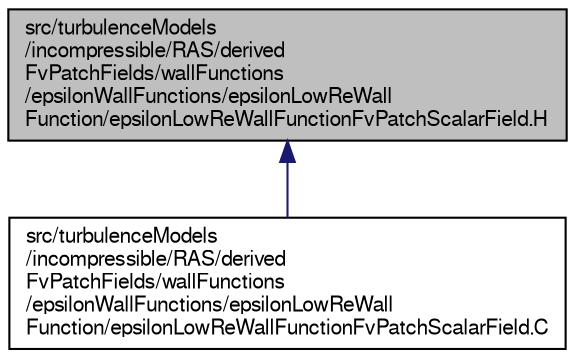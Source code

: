 digraph "src/turbulenceModels/incompressible/RAS/derivedFvPatchFields/wallFunctions/epsilonWallFunctions/epsilonLowReWallFunction/epsilonLowReWallFunctionFvPatchScalarField.H"
{
  bgcolor="transparent";
  edge [fontname="FreeSans",fontsize="10",labelfontname="FreeSans",labelfontsize="10"];
  node [fontname="FreeSans",fontsize="10",shape=record];
  Node2 [label="src/turbulenceModels\l/incompressible/RAS/derived\lFvPatchFields/wallFunctions\l/epsilonWallFunctions/epsilonLowReWall\lFunction/epsilonLowReWallFunctionFvPatchScalarField.H",height=0.2,width=0.4,color="black", fillcolor="grey75", style="filled", fontcolor="black"];
  Node2 -> Node3 [dir="back",color="midnightblue",fontsize="10",style="solid",fontname="FreeSans"];
  Node3 [label="src/turbulenceModels\l/incompressible/RAS/derived\lFvPatchFields/wallFunctions\l/epsilonWallFunctions/epsilonLowReWall\lFunction/epsilonLowReWallFunctionFvPatchScalarField.C",height=0.2,width=0.4,color="black",URL="$a39980.html"];
}
